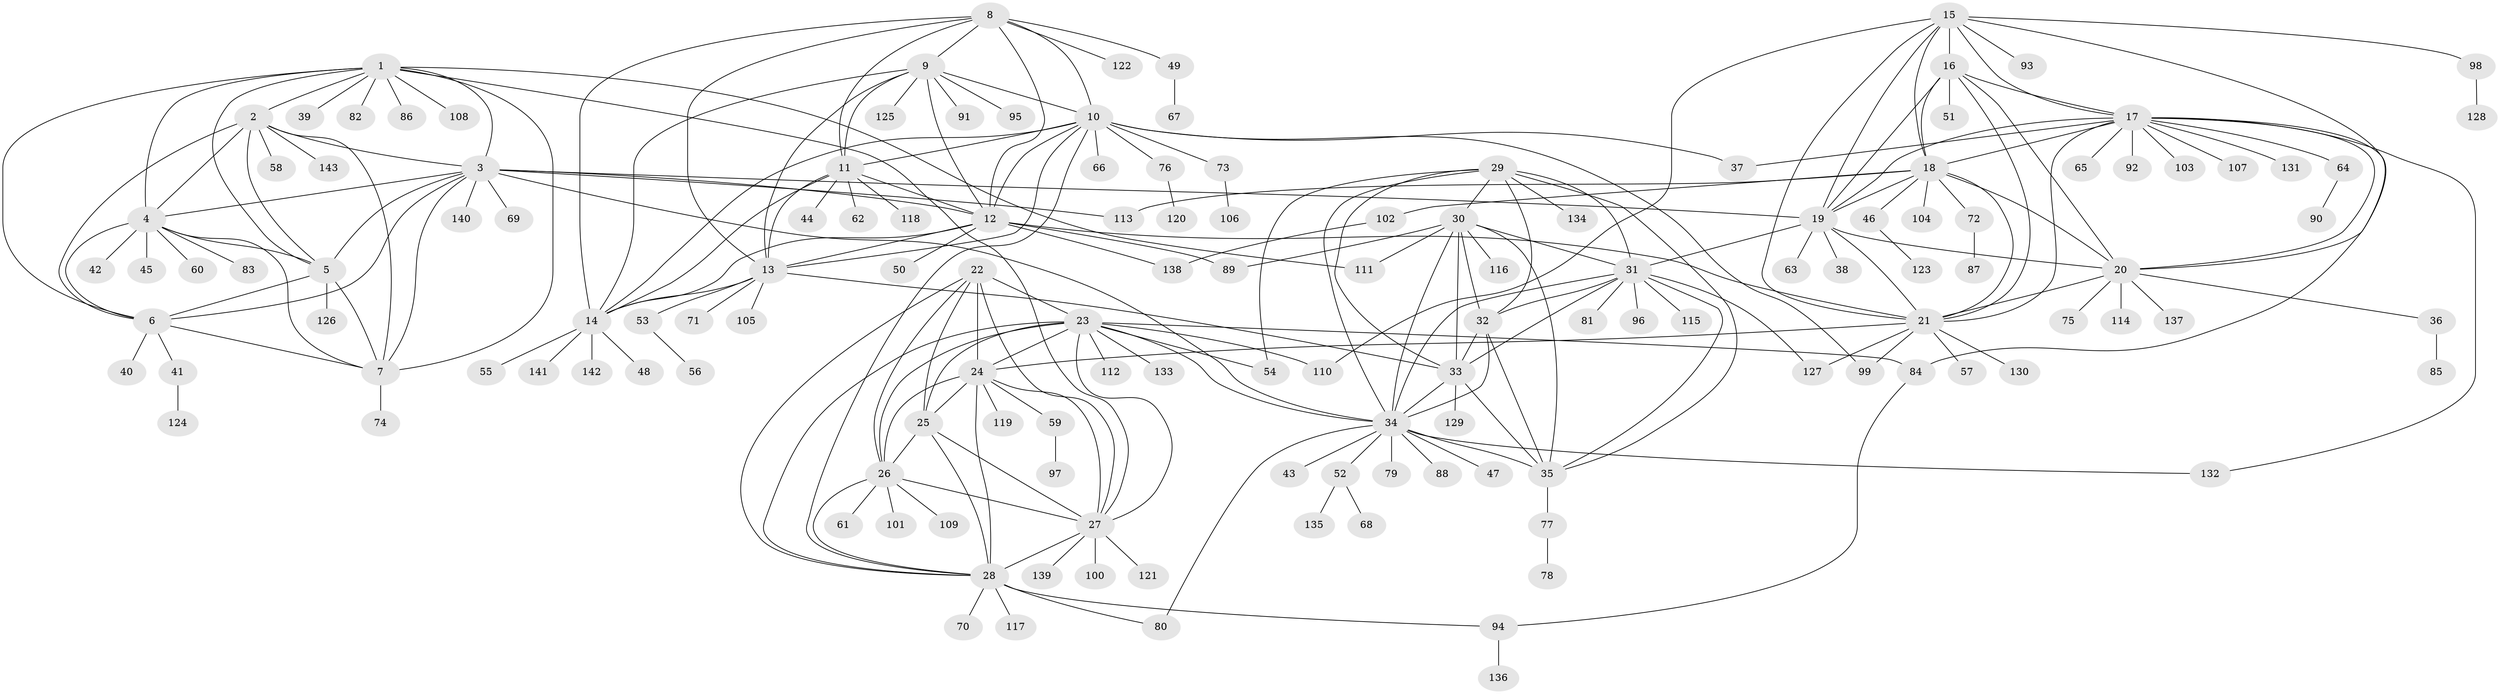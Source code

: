 // Generated by graph-tools (version 1.1) at 2025/26/03/09/25 03:26:36]
// undirected, 143 vertices, 236 edges
graph export_dot {
graph [start="1"]
  node [color=gray90,style=filled];
  1;
  2;
  3;
  4;
  5;
  6;
  7;
  8;
  9;
  10;
  11;
  12;
  13;
  14;
  15;
  16;
  17;
  18;
  19;
  20;
  21;
  22;
  23;
  24;
  25;
  26;
  27;
  28;
  29;
  30;
  31;
  32;
  33;
  34;
  35;
  36;
  37;
  38;
  39;
  40;
  41;
  42;
  43;
  44;
  45;
  46;
  47;
  48;
  49;
  50;
  51;
  52;
  53;
  54;
  55;
  56;
  57;
  58;
  59;
  60;
  61;
  62;
  63;
  64;
  65;
  66;
  67;
  68;
  69;
  70;
  71;
  72;
  73;
  74;
  75;
  76;
  77;
  78;
  79;
  80;
  81;
  82;
  83;
  84;
  85;
  86;
  87;
  88;
  89;
  90;
  91;
  92;
  93;
  94;
  95;
  96;
  97;
  98;
  99;
  100;
  101;
  102;
  103;
  104;
  105;
  106;
  107;
  108;
  109;
  110;
  111;
  112;
  113;
  114;
  115;
  116;
  117;
  118;
  119;
  120;
  121;
  122;
  123;
  124;
  125;
  126;
  127;
  128;
  129;
  130;
  131;
  132;
  133;
  134;
  135;
  136;
  137;
  138;
  139;
  140;
  141;
  142;
  143;
  1 -- 2;
  1 -- 3;
  1 -- 4;
  1 -- 5;
  1 -- 6;
  1 -- 7;
  1 -- 27;
  1 -- 39;
  1 -- 82;
  1 -- 86;
  1 -- 108;
  1 -- 111;
  2 -- 3;
  2 -- 4;
  2 -- 5;
  2 -- 6;
  2 -- 7;
  2 -- 58;
  2 -- 143;
  3 -- 4;
  3 -- 5;
  3 -- 6;
  3 -- 7;
  3 -- 12;
  3 -- 19;
  3 -- 34;
  3 -- 69;
  3 -- 113;
  3 -- 140;
  4 -- 5;
  4 -- 6;
  4 -- 7;
  4 -- 42;
  4 -- 45;
  4 -- 60;
  4 -- 83;
  5 -- 6;
  5 -- 7;
  5 -- 126;
  6 -- 7;
  6 -- 40;
  6 -- 41;
  7 -- 74;
  8 -- 9;
  8 -- 10;
  8 -- 11;
  8 -- 12;
  8 -- 13;
  8 -- 14;
  8 -- 49;
  8 -- 122;
  9 -- 10;
  9 -- 11;
  9 -- 12;
  9 -- 13;
  9 -- 14;
  9 -- 91;
  9 -- 95;
  9 -- 125;
  10 -- 11;
  10 -- 12;
  10 -- 13;
  10 -- 14;
  10 -- 28;
  10 -- 37;
  10 -- 66;
  10 -- 73;
  10 -- 76;
  10 -- 99;
  11 -- 12;
  11 -- 13;
  11 -- 14;
  11 -- 44;
  11 -- 62;
  11 -- 118;
  12 -- 13;
  12 -- 14;
  12 -- 21;
  12 -- 50;
  12 -- 89;
  12 -- 138;
  13 -- 14;
  13 -- 33;
  13 -- 53;
  13 -- 71;
  13 -- 105;
  14 -- 48;
  14 -- 55;
  14 -- 141;
  14 -- 142;
  15 -- 16;
  15 -- 17;
  15 -- 18;
  15 -- 19;
  15 -- 20;
  15 -- 21;
  15 -- 93;
  15 -- 98;
  15 -- 110;
  16 -- 17;
  16 -- 18;
  16 -- 19;
  16 -- 20;
  16 -- 21;
  16 -- 51;
  17 -- 18;
  17 -- 19;
  17 -- 20;
  17 -- 21;
  17 -- 37;
  17 -- 64;
  17 -- 65;
  17 -- 84;
  17 -- 92;
  17 -- 103;
  17 -- 107;
  17 -- 131;
  17 -- 132;
  18 -- 19;
  18 -- 20;
  18 -- 21;
  18 -- 46;
  18 -- 72;
  18 -- 102;
  18 -- 104;
  18 -- 113;
  19 -- 20;
  19 -- 21;
  19 -- 31;
  19 -- 38;
  19 -- 63;
  20 -- 21;
  20 -- 36;
  20 -- 75;
  20 -- 114;
  20 -- 137;
  21 -- 24;
  21 -- 57;
  21 -- 99;
  21 -- 127;
  21 -- 130;
  22 -- 23;
  22 -- 24;
  22 -- 25;
  22 -- 26;
  22 -- 27;
  22 -- 28;
  23 -- 24;
  23 -- 25;
  23 -- 26;
  23 -- 27;
  23 -- 28;
  23 -- 34;
  23 -- 54;
  23 -- 84;
  23 -- 110;
  23 -- 112;
  23 -- 133;
  24 -- 25;
  24 -- 26;
  24 -- 27;
  24 -- 28;
  24 -- 59;
  24 -- 119;
  25 -- 26;
  25 -- 27;
  25 -- 28;
  26 -- 27;
  26 -- 28;
  26 -- 61;
  26 -- 101;
  26 -- 109;
  27 -- 28;
  27 -- 100;
  27 -- 121;
  27 -- 139;
  28 -- 70;
  28 -- 80;
  28 -- 94;
  28 -- 117;
  29 -- 30;
  29 -- 31;
  29 -- 32;
  29 -- 33;
  29 -- 34;
  29 -- 35;
  29 -- 54;
  29 -- 134;
  30 -- 31;
  30 -- 32;
  30 -- 33;
  30 -- 34;
  30 -- 35;
  30 -- 89;
  30 -- 111;
  30 -- 116;
  31 -- 32;
  31 -- 33;
  31 -- 34;
  31 -- 35;
  31 -- 81;
  31 -- 96;
  31 -- 115;
  31 -- 127;
  32 -- 33;
  32 -- 34;
  32 -- 35;
  33 -- 34;
  33 -- 35;
  33 -- 129;
  34 -- 35;
  34 -- 43;
  34 -- 47;
  34 -- 52;
  34 -- 79;
  34 -- 80;
  34 -- 88;
  34 -- 132;
  35 -- 77;
  36 -- 85;
  41 -- 124;
  46 -- 123;
  49 -- 67;
  52 -- 68;
  52 -- 135;
  53 -- 56;
  59 -- 97;
  64 -- 90;
  72 -- 87;
  73 -- 106;
  76 -- 120;
  77 -- 78;
  84 -- 94;
  94 -- 136;
  98 -- 128;
  102 -- 138;
}
